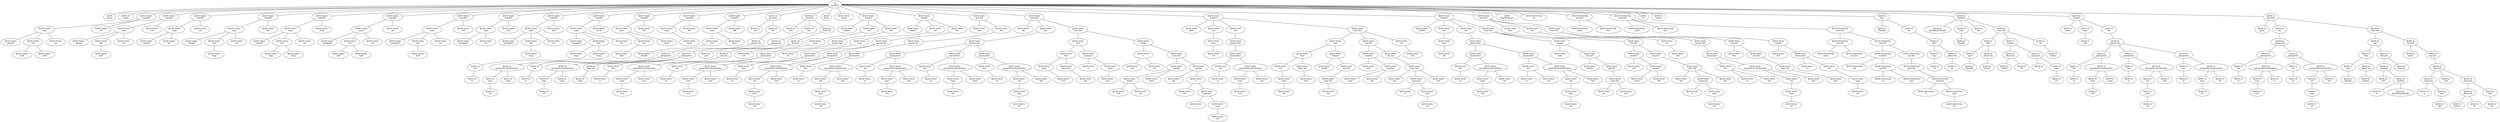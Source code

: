 graph {
	node0x55555560aa60 [label="@\nmodule"]
	node0x55555560b040 [label="@std\nos.gsc"]
	node0x55555560acc0 [label="@std::os\ntypes"]
	node0x555555611220 [label="@std::types\ntypedef"]
	node0x555555611120 [label="@std::types\ntype"]
	node0x555555610d90 [label="@std::types\nsigned"]
	node0x555555610e40 [label="@std::types\nlist"]
	node0x555555610ef0 [label="@std::types\nhalf"]
	node0x555555610fc0 [label="@std::types\nhalf"]
	node0x555555611070 [label="@std::types\nint"]
	node0x5555556112f0 [label="@std::types\ni8"]
	node0x5555556117a0 [label="@std::types\ntypedef"]
	node0x5555556116a0 [label="@std::types\ntype"]
	node0x5555556113c0 [label="@std::types\nsigned"]
	node0x555555611470 [label="@std::types\nlist"]
	node0x555555611520 [label="@std::types\nhalf"]
	node0x5555556115f0 [label="@std::types\nint"]
	node0x555555611870 [label="@std::types\ni16"]
	node0x555555611b70 [label="@std::types\ntypedef"]
	node0x555555611a80 [label="@std::types\ntype"]
	node0x555555611920 [label="@std::types\nsigned"]
	node0x5555556119d0 [label="@std::types\nint"]
	node0x555555611c40 [label="@std::types\ni32"]
	node0x555555608e60 [label="@std::types\ntypedef"]
	node0x555555611fe0 [label="@std::types\ntype"]
	node0x555555611d20 [label="@std::types\nsigned"]
	node0x555555611dd0 [label="@std::types\nlist"]
	node0x555555611e80 [label="@std::types\nlong"]
	node0x555555611f30 [label="@std::types\nint"]
	node0x555555608f30 [label="@std::types\ni64"]
	node0x555555609470 [label="@std::types\ntypedef"]
	node0x555555609370 [label="@std::types\ntype"]
	node0x555555608fe0 [label="@std::types\nsigned"]
	node0x555555609090 [label="@std::types\nlist"]
	node0x555555609140 [label="@std::types\nlong"]
	node0x555555609210 [label="@std::types\nlong"]
	node0x5555556092c0 [label="@std::types\nint"]
	node0x555555609540 [label="@std::types\ni128"]
	node0x555555614090 [label="@std::types\ntypedef"]
	node0x5555556099a0 [label="@std::types\ntype"]
	node0x555555609640 [label="@std::types\nunsigned"]
	node0x5555556096c0 [label="@std::types\nlist"]
	node0x555555609770 [label="@std::types\nhalf"]
	node0x555555609840 [label="@std::types\nhalf"]
	node0x5555556098f0 [label="@std::types\nint"]
	node0x555555614160 [label="@std::types\nu8"]
	node0x5555556145f0 [label="@std::types\ntypedef"]
	node0x5555556144f0 [label="@std::types\ntype"]
	node0x555555614210 [label="@std::types\nunsigned"]
	node0x5555556142c0 [label="@std::types\nlist"]
	node0x555555614370 [label="@std::types\nhalf"]
	node0x555555614440 [label="@std::types\nint"]
	node0x5555556146c0 [label="@std::types\nu16"]
	node0x5555556149c0 [label="@std::types\ntypedef"]
	node0x5555556148d0 [label="@std::types\ntype"]
	node0x555555614770 [label="@std::types\nunsigned"]
	node0x555555614820 [label="@std::types\nint"]
	node0x555555614a90 [label="@std::types\nu32"]
	node0x555555614f20 [label="@std::types\ntypedef"]
	node0x555555614e20 [label="@std::types\ntype"]
	node0x555555614b40 [label="@std::types\nunsigned"]
	node0x555555614bf0 [label="@std::types\nlist"]
	node0x555555614ca0 [label="@std::types\nlong"]
	node0x555555614d70 [label="@std::types\nint"]
	node0x555555614ff0 [label="@std::types\nu64"]
	node0x5555556155c0 [label="@std::types\ntypedef"]
	node0x5555556154c0 [label="@std::types\ntype"]
	node0x555555615130 [label="@std::types\nunsigned"]
	node0x5555556151e0 [label="@std::types\nlist"]
	node0x555555615290 [label="@std::types\nlong"]
	node0x555555615360 [label="@std::types\nlong"]
	node0x555555615410 [label="@std::types\nint"]
	node0x555555615690 [label="@std::types\nu128"]
	node0x555555615a60 [label="@std::types\ntypedef"]
	node0x555555615970 [label="@std::types\ntype"]
	node0x555555615740 [label="@std::types\nlist"]
	node0x5555556157f0 [label="@std::types\nhalf"]
	node0x5555556158c0 [label="@std::types\nfloat"]
	node0x555555615b30 [label="@std::types\nf16"]
	node0x555555615d80 [label="@std::types\ntypedef"]
	node0x555555615c90 [label="@std::types\ntype"]
	node0x555555615be0 [label="@std::types\nfloat"]
	node0x555555615e50 [label="@std::types\nf32"]
	node0x555555616220 [label="@std::types\ntypedef"]
	node0x555555616130 [label="@std::types\ntype"]
	node0x555555615f00 [label="@std::types\nlist"]
	node0x555555615fb0 [label="@std::types\ndouble"]
	node0x555555616080 [label="@std::types\nfloat"]
	node0x5555556162f0 [label="@std::types\nf64"]
	node0x55555560e130 [label="@std::os\nprocdef"]
	node0x55555560e1e0 [label="@std::os\n_exit"]
	node0x55555560e060 [label="@std::os\nlist"]
	node0x55555560dec0 [label="@std::os\nparam list"]
	node0x55555560df70 [label="@std::os\nparameter"]
	node0x55555560dad0 [label="@std::os\nlist"]
	node0x55555560da20 [label="@std::os\nin"]
	node0x55555560dd40 [label="@std::os\nparameter-declaration"]
	node0x55555560dc50 [label="@std::os\ntype"]
	node0x55555560dba0 [label="@std::os\ni32"]
	node0x55555560de10 [label="@std::os\ncode"]
	node0x55555560ef80 [label="@std::os\nprocdef"]
	node0x55555560f030 [label="@std::os\nexit"]
	node0x55555560e9d0 [label="@std::os\nlist"]
	node0x55555560e830 [label="@std::os\nparam list"]
	node0x55555560e8e0 [label="@std::os\nparameter"]
	node0x55555560e440 [label="@std::os\nlist"]
	node0x55555560e390 [label="@std::os\nin"]
	node0x55555560e6b0 [label="@std::os\nparameter-declaration"]
	node0x55555560e5c0 [label="@std::os\ntype"]
	node0x55555560e510 [label="@std::os\ni32"]
	node0x55555560e780 [label="@std::os\ncode"]
	node0x55555560eeb0 [label="@std::os\nstmt list"]
	node0x55555560ede0 [label="@std::os\nfuncall"]
	node0x55555560eac0 [label="@std::os\n_exit"]
	node0x55555560ed10 [label="@std::os\narg list"]
	node0x55555560ec40 [label="@std::os\nexpr list"]
	node0x55555560eb90 [label="@std::os\ncode"]
	node0x55555560b160 [label="@std\nmem"]
	node0x555555617800 [label="@std::mem\ntypes"]
	node0x555555618b40 [label="@std::mem\nfundef"]
	node0x555555618bf0 [label="@std::mem\nmalloc"]
	node0x555555617b10 [label="@std::mem\nref"]
	node0x555555617a40 [label="@std::mem\ntype"]
	node0x555555617990 [label="@std::mem\nu8"]
	node0x555555618a70 [label="@std::mem\nlist"]
	node0x5555556188d0 [label="@std::mem\nparam list"]
	node0x555555618980 [label="@std::mem\nparameter"]
	node0x5555556184e0 [label="@std::mem\nlist"]
	node0x555555618430 [label="@std::mem\nin"]
	node0x555555618750 [label="@std::mem\nparameter-declaration"]
	node0x555555618660 [label="@std::mem\ntype"]
	node0x5555556185b0 [label="@std::mem\nu32"]
	node0x555555618820 [label="@std::mem\nsize"]
	node0x555555619e40 [label="@std::mem\nfundef"]
	node0x555555619ef0 [label="@std::mem\nrealloc"]
	node0x555555618fc0 [label="@std::mem\nref"]
	node0x555555618ef0 [label="@std::mem\ntype"]
	node0x555555618e40 [label="@std::mem\nu8"]
	node0x555555619d70 [label="@std::mem\nlist"]
	node0x555555619b00 [label="@std::mem\nparam list"]
	node0x555555619bb0 [label="@std::mem\nparameter"]
	node0x555555619710 [label="@std::mem\nlist"]
	node0x555555619660 [label="@std::mem\nin"]
	node0x555555619980 [label="@std::mem\nparameter-declaration"]
	node0x555555619890 [label="@std::mem\ntype"]
	node0x5555556197e0 [label="@std::mem\nu32"]
	node0x555555619a50 [label="@std::mem\nsize"]
	node0x555555619ca0 [label="@std::mem\nparameter"]
	node0x555555619160 [label="@std::mem\nlist"]
	node0x5555556190b0 [label="@std::mem\nin"]
	node0x5555556194c0 [label="@std::mem\nparameter-declaration"]
	node0x5555556193d0 [label="@std::mem\nref"]
	node0x555555619300 [label="@std::mem\ntype"]
	node0x555555619250 [label="@std::mem\nu8"]
	node0x555555619590 [label="@std::mem\nbuf"]
	node0x55555561a8c0 [label="@std::mem\nprocdef"]
	node0x55555561a970 [label="@std::mem\nfree"]
	node0x55555561a7f0 [label="@std::mem\nlist"]
	node0x55555561a650 [label="@std::mem\nparam list"]
	node0x55555561a700 [label="@std::mem\nparameter"]
	node0x55555561a170 [label="@std::mem\nlist"]
	node0x55555561a0c0 [label="@std::mem\nin"]
	node0x55555561a4d0 [label="@std::mem\nparameter-declaration"]
	node0x55555561a3e0 [label="@std::mem\nref"]
	node0x55555561a310 [label="@std::mem\ntype"]
	node0x55555561a260 [label="@std::mem\nu8"]
	node0x55555561a5a0 [label="@std::mem\nbuf"]
	node0x555555613d10 [label="@std::mem\nprocdef"]
	node0x555555613dc0 [label="@std::mem\nfill"]
	node0x5555556124d0 [label="@std::mem\nlist"]
	node0x555555612160 [label="@std::mem\nparam list"]
	node0x555555612210 [label="@std::mem\nparameter"]
	node0x55555561b580 [label="@std::mem\nlist"]
	node0x55555561b4d0 [label="@std::mem\nin"]
	node0x55555561b7f0 [label="@std::mem\nparameter-declaration"]
	node0x55555561b700 [label="@std::mem\ntype"]
	node0x55555561b650 [label="@std::mem\nu32"]
	node0x5555556120b0 [label="@std::mem\nlen"]
	node0x555555612300 [label="@std::mem\nparameter"]
	node0x55555561b0c0 [label="@std::mem\nlist"]
	node0x55555561b010 [label="@std::mem\nin"]
	node0x55555561b330 [label="@std::mem\nparameter-declaration"]
	node0x55555561b240 [label="@std::mem\ntype"]
	node0x55555561b190 [label="@std::mem\nu8"]
	node0x55555561b400 [label="@std::mem\nelem"]
	node0x5555556123d0 [label="@std::mem\nparameter"]
	node0x55555561ab10 [label="@std::mem\nlist"]
	node0x55555561aa60 [label="@std::mem\nin"]
	node0x55555561ae70 [label="@std::mem\nparameter-declaration"]
	node0x55555561ad80 [label="@std::mem\nref"]
	node0x55555561acb0 [label="@std::mem\ntype"]
	node0x55555561ac00 [label="@std::mem\nu8"]
	node0x55555561af40 [label="@std::mem\nbuf"]
	node0x555555612da0 [label="@std::mem\nstmt list"]
	node0x555555612cd0 [label="@std::mem\ndef"]
	node0x5555556128c0 [label="@std::mem\ndecl"]
	node0x555555612650 [label="@std::mem\ntype"]
	node0x5555556125a0 [label="@std::mem\nu32"]
	node0x555555612740 [label="@std::mem\nident list"]
	node0x5555556127f0 [label="@std::mem\nidx"]
	node0x555555612c00 [label="@std::mem\ntypecast"]
	node0x5555556129b0 [label="@std::mem\n0"]
	node0x555555612b30 [label="@std::mem\ntype"]
	node0x555555612a80 [label="@std::mem\nu32"]
	node0x555555613c40 [label="@std::mem\nwhile"]
	node0x555555613010 [label="@std::mem\n<"]
	node0x555555612e90 [label="@std::mem\nidx"]
	node0x555555612f60 [label="@std::mem\nlen"]
	node0x555555613510 [label="@std::mem\nstmt list"]
	node0x555555613440 [label="@std::mem\nassign"]
	node0x555555613280 [label="@std::mem\nderef"]
	node0x555555613100 [label="@std::mem\nbuf"]
	node0x5555556131d0 [label="@std::mem\nidx"]
	node0x555555613390 [label="@std::mem\nelem"]
	node0x555555613b70 [label="@std::mem\nassign"]
	node0x5555556135e0 [label="@std::mem\nidx"]
	node0x555555613aa0 [label="@std::mem\n+"]
	node0x5555556136b0 [label="@std::mem\nidx"]
	node0x5555556139d0 [label="@std::mem\ntypecast"]
	node0x555555613780 [label="@std::mem\n1"]
	node0x555555613900 [label="@std::mem\ntype"]
	node0x555555613850 [label="@std::mem\nu32"]
	node0x555555621a30 [label="@std::mem\nfundecl"]
	node0x555555621ae0 [label="@std::mem\nalloc"]
	node0x55555561fa40 [label="@std::mem\nref"]
	node0x55555561f970 [label="@std::mem\ntype"]
	node0x55555561f8f0 [label="@std::mem\nu8"]
	node0x555555620190 [label="@std::mem\nlist"]
	node0x55555561fff0 [label="@std::mem\nparam list"]
	node0x5555556200a0 [label="@std::mem\nparameter"]
	node0x55555561fc00 [label="@std::mem\nlist"]
	node0x55555561fb50 [label="@std::mem\nin"]
	node0x55555561fe70 [label="@std::mem\nparameter-declaration"]
	node0x55555561fd80 [label="@std::mem\ntype"]
	node0x55555561fcd0 [label="@std::mem\nu32"]
	node0x55555561ff40 [label="@std::mem\nlen"]
	node0x555555620c40 [label="@std::mem\nstmt list"]
	node0x555555620b70 [label="@std::mem\ndef"]
	node0x555555620670 [label="@std::mem\ndecl"]
	node0x555555620400 [label="@std::mem\nref"]
	node0x555555620330 [label="@std::mem\ntype"]
	node0x555555620280 [label="@std::mem\nu8"]
	node0x5555556204f0 [label="@std::mem\nident list"]
	node0x5555556205a0 [label="@std::mem\nbuf"]
	node0x555555620aa0 [label="@std::mem\nfuncall"]
	node0x555555620760 [label="@std::mem\nmalloc"]
	node0x5555556209b0 [label="@std::mem\narg list"]
	node0x5555556208e0 [label="@std::mem\nexpr list"]
	node0x555555620830 [label="@std::mem\nlen"]
	node0x555555621790 [label="@std::mem\nfuncall"]
	node0x555555620f80 [label="@std::mem\nmodref"]
	node0x555555621030 [label="@std::mem\nstd"]
	node0x555555620e00 [label="@std::mem\nmodref"]
	node0x555555620eb0 [label="@std::mem\nmem"]
	node0x555555620d50 [label="@std::mem\nfill"]
	node0x5555556216c0 [label="@std::mem\narg list"]
	node0x5555556215e0 [label="@std::mem\nexpr list"]
	node0x555555621530 [label="@std::mem\nlen"]
	node0x555555621440 [label="@std::mem\ntypecast"]
	node0x5555556211f0 [label="@std::mem\n0"]
	node0x555555621370 [label="@std::mem\ntype"]
	node0x5555556212c0 [label="@std::mem\nu8"]
	node0x555555621120 [label="@std::mem\nbuf"]
	node0x555555621930 [label="@std::mem\nret"]
	node0x555555621880 [label="@std::mem\nbuf"]
	node0x555555624b70 [label="@std::mem\nfundecl"]
	node0x555555624c20 [label="@std::mem\nrealloc"]
	node0x555555621d40 [label="@std::mem\nref"]
	node0x555555621c70 [label="@std::mem\ntype"]
	node0x555555621bc0 [label="@std::mem\nu8"]
	node0x555555622ba0 [label="@std::mem\nlist"]
	node0x555555622930 [label="@std::mem\nparam list"]
	node0x5555556229e0 [label="@std::mem\nparameter"]
	node0x555555622540 [label="@std::mem\nlist"]
	node0x555555622490 [label="@std::mem\nin"]
	node0x5555556227b0 [label="@std::mem\nparameter-declaration"]
	node0x5555556226c0 [label="@std::mem\ntype"]
	node0x555555622610 [label="@std::mem\nu32"]
	node0x555555622880 [label="@std::mem\nlen"]
	node0x555555622ad0 [label="@std::mem\nparameter"]
	node0x555555621f90 [label="@std::mem\nlist"]
	node0x555555621e30 [label="@std::mem\nin"]
	node0x555555621ee0 [label="@std::mem\nout"]
	node0x5555556222f0 [label="@std::mem\nparameter-declaration"]
	node0x555555622200 [label="@std::mem\nref"]
	node0x555555622130 [label="@std::mem\ntype"]
	node0x555555622080 [label="@std::mem\nu8"]
	node0x5555556223c0 [label="@std::mem\nbuf"]
	node0x555555623310 [label="@std::mem\nstmt list"]
	node0x555555623240 [label="@std::mem\nassign"]
	node0x555555622c90 [label="@std::mem\nbuf"]
	node0x555555623170 [label="@std::mem\nfuncall"]
	node0x555555622d60 [label="@std::mem\nrealloc"]
	node0x555555623080 [label="@std::mem\narg list"]
	node0x555555622fb0 [label="@std::mem\nexpr list"]
	node0x555555622f00 [label="@std::mem\nlen"]
	node0x555555622e30 [label="@std::mem\nbuf"]
	node0x5555556248d0 [label="@std::mem\nfuncall"]
	node0x555555623650 [label="@std::mem\nmodref"]
	node0x555555623700 [label="@std::mem\nstd"]
	node0x5555556234d0 [label="@std::mem\nmodref"]
	node0x555555623580 [label="@std::mem\nmem"]
	node0x555555623420 [label="@std::mem\nfill"]
	node0x555555624800 [label="@std::mem\narg list"]
	node0x5555556180e0 [label="@std::mem\nexpr list"]
	node0x555555618030 [label="@std::mem\nlen"]
	node0x555555617f40 [label="@std::mem\ntypecast"]
	node0x555555617cf0 [label="@std::mem\n0"]
	node0x555555617e70 [label="@std::mem\ntype"]
	node0x555555617dc0 [label="@std::mem\nu8"]
	node0x555555617c20 [label="@std::mem\nbuf"]
	node0x555555624a70 [label="@std::mem\nret"]
	node0x5555556249c0 [label="@std::mem\nbuf"]
	node0x555555626040 [label="@std::mem\nprocdef"]
	node0x5555556260f0 [label="@std::mem\nfree"]
	node0x5555556254e0 [label="@std::mem\nlist"]
	node0x555555625340 [label="@std::mem\nparam list"]
	node0x5555556253f0 [label="@std::mem\nparameter"]
	node0x555555624e60 [label="@std::mem\nlist"]
	node0x555555624d00 [label="@std::mem\nin"]
	node0x555555624db0 [label="@std::mem\nout"]
	node0x5555556251c0 [label="@std::mem\nparameter-declaration"]
	node0x5555556250d0 [label="@std::mem\nref"]
	node0x555555625000 [label="@std::mem\ntype"]
	node0x555555624f50 [label="@std::mem\nu8"]
	node0x555555625290 [label="@std::mem\nbuf"]
	node0x5555556259e0 [label="@std::mem\nstmt list"]
	node0x555555625910 [label="@std::mem\nfuncall"]
	node0x5555556255d0 [label="@std::mem\nfree"]
	node0x555555625820 [label="@std::mem\narg list"]
	node0x555555625750 [label="@std::mem\nexpr list"]
	node0x5555556256a0 [label="@std::mem\nbuf"]
	node0x555555625f70 [label="@std::mem\nassign"]
	node0x555555625ab0 [label="@std::mem\nbuf"]
	node0x555555625ea0 [label="@std::mem\ntransmute"]
	node0x555555625b80 [label="@std::mem\n0"]
	node0x555555625dd0 [label="@std::mem\nref"]
	node0x555555625d00 [label="@std::mem\ntype"]
	node0x555555625c50 [label="@std::mem\nu8"]
	node0x55555560b260 [label="@std\nbootstrap.gsc"]
	node0x555555627860 [label="@std::bootstrap\nos"]
	node0x555555627a60 [label="@std::bootstrap\nprocdef"]
	node0x555555627b10 [label="@std::bootstrap\nmain"]
	node0x5555556279b0 [label="@std::bootstrap\nlist"]
	node0x555555628ab0 [label="@std::bootstrap\nprocdef"]
	node0x555555628b60 [label="@std::bootstrap\n_start"]
	node0x555555627d20 [label="@std::bootstrap\nlist"]
	node0x555555628040 [label="@std::bootstrap\nstmt list"]
	node0x555555627f70 [label="@std::bootstrap\nfuncall"]
	node0x555555627df0 [label="@std::bootstrap\nmain"]
	node0x555555627ea0 [label="@std::bootstrap\narg list"]
	node0x5555556289e0 [label="@std::bootstrap\nfuncall"]
	node0x555555628380 [label="@std::bootstrap\nmodref"]
	node0x555555628430 [label="@std::bootstrap\nstd"]
	node0x555555628200 [label="@std::bootstrap\nmodref"]
	node0x5555556282b0 [label="@std::bootstrap\nos"]
	node0x555555628150 [label="@std::bootstrap\nexit"]
	node0x555555628910 [label="@std::bootstrap\narg list"]
	node0x555555628840 [label="@std::bootstrap\nexpr list"]
	node0x555555628770 [label="@std::bootstrap\ntypecast"]
	node0x555555628520 [label="@std::bootstrap\n0"]
	node0x5555556286a0 [label="@std::bootstrap\ntype"]
	node0x5555556285f0 [label="@std::bootstrap\ni32"]
	node0x555555606f60 [label="@std\nio"]
	node0x55555562a1c0 [label="@std::io\ntypes"]
	node0x55555562a770 [label="@std::io\nbox"]
	node0x55555562a820 [label="@std::io\nHandle"]
	node0x55555562a6a0 [label="@std::io\nlist"]
	node0x55555562a5d0 [label="@std::io\ndecl"]
	node0x55555562a360 [label="@std::io\ntype"]
	node0x55555562a2b0 [label="@std::io\ni32"]
	node0x55555562a450 [label="@std::io\nident list"]
	node0x55555562a500 [label="@std::io\nfd"]
	node0x55555562b890 [label="@std::io\nfundecl"]
	node0x55555562b940 [label="@std::io\ngetStdoutHandle"]
	node0x55555562a9c0 [label="@std::io\ntype"]
	node0x55555562a910 [label="@std::io\nHandle"]
	node0x55555562aab0 [label="@std::io\nlist"]
	node0x55555562af90 [label="@std::io\nstmt list"]
	node0x55555562aec0 [label="@std::io\ndecl"]
	node0x55555562ac30 [label="@std::io\ntype"]
	node0x55555562ab80 [label="@std::io\nHandle"]
	node0x55555562ad40 [label="@std::io\nident list"]
	node0x55555562adf0 [label="@std::io\nstdout"]
	node0x55555562b5f0 [label="@std::io\nassign"]
	node0x55555562b080 [label="@std::io\nident list"]
	node0x55555562b130 [label="@std::io\nstdout"]
	node0x55555562b1e0 [label="@std::io\nfd"]
	node0x55555562b520 [label="@std::io\ntypecast"]
	node0x55555562b2d0 [label="@std::io\n1"]
	node0x55555562b450 [label="@std::io\ntype"]
	node0x55555562b3a0 [label="@std::io\ni32"]
	node0x55555562b790 [label="@std::io\nret"]
	node0x55555562b6e0 [label="@std::io\nstdout"]
	node0x55555562d000 [label="@std::io\nfundef"]
	node0x55555562d0b0 [label="@std::io\nwrite"]
	node0x55555562bc10 [label="@std::io\ntype"]
	node0x55555562bb90 [label="@std::io\nu64"]
	node0x55555562cf50 [label="@std::io\nlist"]
	node0x55555562cbe0 [label="@std::io\nparam list"]
	node0x55555562cc90 [label="@std::io\nparameter"]
	node0x55555562c7f0 [label="@std::io\nlist"]
	node0x55555562c740 [label="@std::io\nin"]
	node0x55555562ca60 [label="@std::io\nparameter-declaration"]
	node0x55555562c970 [label="@std::io\ntype"]
	node0x55555562c8c0 [label="@std::io\nu64"]
	node0x55555562cb30 [label="@std::io\ncount"]
	node0x55555562cd80 [label="@std::io\nparameter"]
	node0x55555562c240 [label="@std::io\nlist"]
	node0x55555562c190 [label="@std::io\nin"]
	node0x55555562c5a0 [label="@std::io\nparameter-declaration"]
	node0x55555562c4b0 [label="@std::io\nref"]
	node0x55555562c3e0 [label="@std::io\ntype"]
	node0x55555562c330 [label="@std::io\nu8"]
	node0x55555562c670 [label="@std::io\nbuf"]
	node0x55555562ce50 [label="@std::io\nparameter"]
	node0x55555562bda0 [label="@std::io\nlist"]
	node0x55555562bcf0 [label="@std::io\nin"]
	node0x55555562c010 [label="@std::io\nparameter-declaration"]
	node0x55555562bf20 [label="@std::io\ntype"]
	node0x55555562be70 [label="@std::io\ni32"]
	node0x55555562c0e0 [label="@std::io\nfd"]
	node0x55555561cd00 [label="@std::io\nprocdef"]
	node0x55555561cdb0 [label="@std::io\nprint"]
	node0x55555562de70 [label="@std::io\nlist"]
	node0x55555562dc00 [label="@std::io\nparam list"]
	node0x55555562dcb0 [label="@std::io\nparameter"]
	node0x55555562d810 [label="@std::io\nlist"]
	node0x55555562d760 [label="@std::io\nin"]
	node0x55555562da80 [label="@std::io\nparameter-declaration"]
	node0x55555562d990 [label="@std::io\ntype"]
	node0x55555562d8e0 [label="@std::io\nu32"]
	node0x55555562db50 [label="@std::io\nn"]
	node0x55555562dda0 [label="@std::io\nparameter"]
	node0x55555562d260 [label="@std::io\nlist"]
	node0x55555562d1b0 [label="@std::io\nin"]
	node0x55555562d5c0 [label="@std::io\nparameter-declaration"]
	node0x55555562d4d0 [label="@std::io\nref"]
	node0x55555562d400 [label="@std::io\ntype"]
	node0x55555562d350 [label="@std::io\nu8"]
	node0x55555562d690 [label="@std::io\nbuf"]
	node0x55555561c010 [label="@std::io\nstmt list"]
	node0x55555561bf40 [label="@std::io\ndef"]
	node0x55555561b8c0 [label="@std::io\ndecl"]
	node0x55555562e010 [label="@std::io\ntype"]
	node0x55555562df60 [label="@std::io\nHandle"]
	node0x55555562e100 [label="@std::io\nident list"]
	node0x55555562e1b0 [label="@std::io\nstdout"]
	node0x55555561be70 [label="@std::io\nfuncall"]
	node0x55555561bc20 [label="@std::io\nmodref"]
	node0x55555561bcd0 [label="@std::io\nstd"]
	node0x55555561baa0 [label="@std::io\nmodref"]
	node0x55555561bb50 [label="@std::io\nio"]
	node0x55555561b9f0 [label="@std::io\ngetStdoutHandle"]
	node0x55555561bda0 [label="@std::io\narg list"]
	node0x55555561cc30 [label="@std::io\nfuncall"]
	node0x55555561c0e0 [label="@std::io\nwrite"]
	node0x55555561cb60 [label="@std::io\narg list"]
	node0x55555561ca80 [label="@std::io\nexpr list"]
	node0x55555561c9b0 [label="@std::io\ntypecast"]
	node0x55555561c760 [label="@std::io\nn"]
	node0x55555561c8e0 [label="@std::io\ntype"]
	node0x55555561c830 [label="@std::io\nu64"]
	node0x55555561c690 [label="@std::io\nbuf"]
	node0x55555561c5a0 [label="@std::io\ntypecast"]
	node0x55555561c1d0 [label="@std::io\nident list"]
	node0x55555561c280 [label="@std::io\nstdout"]
	node0x55555561c330 [label="@std::io\nfd"]
	node0x55555561c4d0 [label="@std::io\ntype"]
	node0x55555561c420 [label="@std::io\ni32"]
	node0x55555560aa60 -- node0x55555560b040
	node0x55555560aa60 -- node0x55555560acc0
	node0x55555560aa60 -- node0x555555611220
	node0x555555611220 -- node0x555555611120
	node0x555555611120 -- node0x555555610d90
	node0x555555611120 -- node0x555555610e40
	node0x555555610e40 -- node0x555555610ef0
	node0x555555610e40 -- node0x555555610fc0
	node0x555555611120 -- node0x555555611070
	node0x555555611220 -- node0x5555556112f0
	node0x55555560aa60 -- node0x5555556117a0
	node0x5555556117a0 -- node0x5555556116a0
	node0x5555556116a0 -- node0x5555556113c0
	node0x5555556116a0 -- node0x555555611470
	node0x555555611470 -- node0x555555611520
	node0x5555556116a0 -- node0x5555556115f0
	node0x5555556117a0 -- node0x555555611870
	node0x55555560aa60 -- node0x555555611b70
	node0x555555611b70 -- node0x555555611a80
	node0x555555611a80 -- node0x555555611920
	node0x555555611a80 -- node0x5555556119d0
	node0x555555611b70 -- node0x555555611c40
	node0x55555560aa60 -- node0x555555608e60
	node0x555555608e60 -- node0x555555611fe0
	node0x555555611fe0 -- node0x555555611d20
	node0x555555611fe0 -- node0x555555611dd0
	node0x555555611dd0 -- node0x555555611e80
	node0x555555611fe0 -- node0x555555611f30
	node0x555555608e60 -- node0x555555608f30
	node0x55555560aa60 -- node0x555555609470
	node0x555555609470 -- node0x555555609370
	node0x555555609370 -- node0x555555608fe0
	node0x555555609370 -- node0x555555609090
	node0x555555609090 -- node0x555555609140
	node0x555555609090 -- node0x555555609210
	node0x555555609370 -- node0x5555556092c0
	node0x555555609470 -- node0x555555609540
	node0x55555560aa60 -- node0x555555614090
	node0x555555614090 -- node0x5555556099a0
	node0x5555556099a0 -- node0x555555609640
	node0x5555556099a0 -- node0x5555556096c0
	node0x5555556096c0 -- node0x555555609770
	node0x5555556096c0 -- node0x555555609840
	node0x5555556099a0 -- node0x5555556098f0
	node0x555555614090 -- node0x555555614160
	node0x55555560aa60 -- node0x5555556145f0
	node0x5555556145f0 -- node0x5555556144f0
	node0x5555556144f0 -- node0x555555614210
	node0x5555556144f0 -- node0x5555556142c0
	node0x5555556142c0 -- node0x555555614370
	node0x5555556144f0 -- node0x555555614440
	node0x5555556145f0 -- node0x5555556146c0
	node0x55555560aa60 -- node0x5555556149c0
	node0x5555556149c0 -- node0x5555556148d0
	node0x5555556148d0 -- node0x555555614770
	node0x5555556148d0 -- node0x555555614820
	node0x5555556149c0 -- node0x555555614a90
	node0x55555560aa60 -- node0x555555614f20
	node0x555555614f20 -- node0x555555614e20
	node0x555555614e20 -- node0x555555614b40
	node0x555555614e20 -- node0x555555614bf0
	node0x555555614bf0 -- node0x555555614ca0
	node0x555555614e20 -- node0x555555614d70
	node0x555555614f20 -- node0x555555614ff0
	node0x55555560aa60 -- node0x5555556155c0
	node0x5555556155c0 -- node0x5555556154c0
	node0x5555556154c0 -- node0x555555615130
	node0x5555556154c0 -- node0x5555556151e0
	node0x5555556151e0 -- node0x555555615290
	node0x5555556151e0 -- node0x555555615360
	node0x5555556154c0 -- node0x555555615410
	node0x5555556155c0 -- node0x555555615690
	node0x55555560aa60 -- node0x555555615a60
	node0x555555615a60 -- node0x555555615970
	node0x555555615970 -- node0x555555615740
	node0x555555615740 -- node0x5555556157f0
	node0x555555615970 -- node0x5555556158c0
	node0x555555615a60 -- node0x555555615b30
	node0x55555560aa60 -- node0x555555615d80
	node0x555555615d80 -- node0x555555615c90
	node0x555555615c90 -- node0x555555615be0
	node0x555555615d80 -- node0x555555615e50
	node0x55555560aa60 -- node0x555555616220
	node0x555555616220 -- node0x555555616130
	node0x555555616130 -- node0x555555615f00
	node0x555555615f00 -- node0x555555615fb0
	node0x555555616130 -- node0x555555616080
	node0x555555616220 -- node0x5555556162f0
	node0x55555560aa60 -- node0x55555560e130
	node0x55555560e130 -- node0x55555560e1e0
	node0x55555560e130 -- node0x55555560e060
	node0x55555560e060 -- node0x55555560dec0
	node0x55555560dec0 -- node0x55555560df70
	node0x55555560df70 -- node0x55555560dad0
	node0x55555560dad0 -- node0x55555560da20
	node0x55555560df70 -- node0x55555560dd40
	node0x55555560dd40 -- node0x55555560dc50
	node0x55555560dc50 -- node0x55555560dba0
	node0x55555560dd40 -- node0x55555560de10
	node0x55555560aa60 -- node0x55555560ef80
	node0x55555560ef80 -- node0x55555560f030
	node0x55555560ef80 -- node0x55555560e9d0
	node0x55555560e9d0 -- node0x55555560e830
	node0x55555560e830 -- node0x55555560e8e0
	node0x55555560e8e0 -- node0x55555560e440
	node0x55555560e440 -- node0x55555560e390
	node0x55555560e8e0 -- node0x55555560e6b0
	node0x55555560e6b0 -- node0x55555560e5c0
	node0x55555560e5c0 -- node0x55555560e510
	node0x55555560e6b0 -- node0x55555560e780
	node0x55555560ef80 -- node0x55555560eeb0
	node0x55555560eeb0 -- node0x55555560ede0
	node0x55555560ede0 -- node0x55555560eac0
	node0x55555560ede0 -- node0x55555560ed10
	node0x55555560ed10 -- node0x55555560ec40
	node0x55555560ec40 -- node0x55555560eb90
	node0x55555560aa60 -- node0x55555560b160
	node0x55555560aa60 -- node0x555555617800
	node0x55555560aa60 -- node0x555555618b40
	node0x555555618b40 -- node0x555555618bf0
	node0x555555618b40 -- node0x555555617b10
	node0x555555617b10 -- node0x555555617a40
	node0x555555617a40 -- node0x555555617990
	node0x555555618b40 -- node0x555555618a70
	node0x555555618a70 -- node0x5555556188d0
	node0x5555556188d0 -- node0x555555618980
	node0x555555618980 -- node0x5555556184e0
	node0x5555556184e0 -- node0x555555618430
	node0x555555618980 -- node0x555555618750
	node0x555555618750 -- node0x555555618660
	node0x555555618660 -- node0x5555556185b0
	node0x555555618750 -- node0x555555618820
	node0x55555560aa60 -- node0x555555619e40
	node0x555555619e40 -- node0x555555619ef0
	node0x555555619e40 -- node0x555555618fc0
	node0x555555618fc0 -- node0x555555618ef0
	node0x555555618ef0 -- node0x555555618e40
	node0x555555619e40 -- node0x555555619d70
	node0x555555619d70 -- node0x555555619b00
	node0x555555619b00 -- node0x555555619bb0
	node0x555555619bb0 -- node0x555555619710
	node0x555555619710 -- node0x555555619660
	node0x555555619bb0 -- node0x555555619980
	node0x555555619980 -- node0x555555619890
	node0x555555619890 -- node0x5555556197e0
	node0x555555619980 -- node0x555555619a50
	node0x555555619b00 -- node0x555555619ca0
	node0x555555619ca0 -- node0x555555619160
	node0x555555619160 -- node0x5555556190b0
	node0x555555619ca0 -- node0x5555556194c0
	node0x5555556194c0 -- node0x5555556193d0
	node0x5555556193d0 -- node0x555555619300
	node0x555555619300 -- node0x555555619250
	node0x5555556194c0 -- node0x555555619590
	node0x55555560aa60 -- node0x55555561a8c0
	node0x55555561a8c0 -- node0x55555561a970
	node0x55555561a8c0 -- node0x55555561a7f0
	node0x55555561a7f0 -- node0x55555561a650
	node0x55555561a650 -- node0x55555561a700
	node0x55555561a700 -- node0x55555561a170
	node0x55555561a170 -- node0x55555561a0c0
	node0x55555561a700 -- node0x55555561a4d0
	node0x55555561a4d0 -- node0x55555561a3e0
	node0x55555561a3e0 -- node0x55555561a310
	node0x55555561a310 -- node0x55555561a260
	node0x55555561a4d0 -- node0x55555561a5a0
	node0x55555560aa60 -- node0x555555613d10
	node0x555555613d10 -- node0x555555613dc0
	node0x555555613d10 -- node0x5555556124d0
	node0x5555556124d0 -- node0x555555612160
	node0x555555612160 -- node0x555555612210
	node0x555555612210 -- node0x55555561b580
	node0x55555561b580 -- node0x55555561b4d0
	node0x555555612210 -- node0x55555561b7f0
	node0x55555561b7f0 -- node0x55555561b700
	node0x55555561b700 -- node0x55555561b650
	node0x55555561b7f0 -- node0x5555556120b0
	node0x555555612160 -- node0x555555612300
	node0x555555612300 -- node0x55555561b0c0
	node0x55555561b0c0 -- node0x55555561b010
	node0x555555612300 -- node0x55555561b330
	node0x55555561b330 -- node0x55555561b240
	node0x55555561b240 -- node0x55555561b190
	node0x55555561b330 -- node0x55555561b400
	node0x555555612160 -- node0x5555556123d0
	node0x5555556123d0 -- node0x55555561ab10
	node0x55555561ab10 -- node0x55555561aa60
	node0x5555556123d0 -- node0x55555561ae70
	node0x55555561ae70 -- node0x55555561ad80
	node0x55555561ad80 -- node0x55555561acb0
	node0x55555561acb0 -- node0x55555561ac00
	node0x55555561ae70 -- node0x55555561af40
	node0x555555613d10 -- node0x555555612da0
	node0x555555612da0 -- node0x555555612cd0
	node0x555555612cd0 -- node0x5555556128c0
	node0x5555556128c0 -- node0x555555612650
	node0x555555612650 -- node0x5555556125a0
	node0x5555556128c0 -- node0x555555612740
	node0x555555612740 -- node0x5555556127f0
	node0x555555612cd0 -- node0x555555612c00
	node0x555555612c00 -- node0x5555556129b0
	node0x555555612c00 -- node0x555555612b30
	node0x555555612b30 -- node0x555555612a80
	node0x555555612da0 -- node0x555555613c40
	node0x555555613c40 -- node0x555555613010
	node0x555555613010 -- node0x555555612e90
	node0x555555613010 -- node0x555555612f60
	node0x555555613c40 -- node0x555555613510
	node0x555555613510 -- node0x555555613440
	node0x555555613440 -- node0x555555613280
	node0x555555613280 -- node0x555555613100
	node0x555555613280 -- node0x5555556131d0
	node0x555555613440 -- node0x555555613390
	node0x555555613510 -- node0x555555613b70
	node0x555555613b70 -- node0x5555556135e0
	node0x555555613b70 -- node0x555555613aa0
	node0x555555613aa0 -- node0x5555556136b0
	node0x555555613aa0 -- node0x5555556139d0
	node0x5555556139d0 -- node0x555555613780
	node0x5555556139d0 -- node0x555555613900
	node0x555555613900 -- node0x555555613850
	node0x55555560aa60 -- node0x555555621a30
	node0x555555621a30 -- node0x555555621ae0
	node0x555555621a30 -- node0x55555561fa40
	node0x55555561fa40 -- node0x55555561f970
	node0x55555561f970 -- node0x55555561f8f0
	node0x555555621a30 -- node0x555555620190
	node0x555555620190 -- node0x55555561fff0
	node0x55555561fff0 -- node0x5555556200a0
	node0x5555556200a0 -- node0x55555561fc00
	node0x55555561fc00 -- node0x55555561fb50
	node0x5555556200a0 -- node0x55555561fe70
	node0x55555561fe70 -- node0x55555561fd80
	node0x55555561fd80 -- node0x55555561fcd0
	node0x55555561fe70 -- node0x55555561ff40
	node0x555555621a30 -- node0x555555620c40
	node0x555555620c40 -- node0x555555620b70
	node0x555555620b70 -- node0x555555620670
	node0x555555620670 -- node0x555555620400
	node0x555555620400 -- node0x555555620330
	node0x555555620330 -- node0x555555620280
	node0x555555620670 -- node0x5555556204f0
	node0x5555556204f0 -- node0x5555556205a0
	node0x555555620b70 -- node0x555555620aa0
	node0x555555620aa0 -- node0x555555620760
	node0x555555620aa0 -- node0x5555556209b0
	node0x5555556209b0 -- node0x5555556208e0
	node0x5555556208e0 -- node0x555555620830
	node0x555555620c40 -- node0x555555621790
	node0x555555621790 -- node0x555555620f80
	node0x555555620f80 -- node0x555555621030
	node0x555555620f80 -- node0x555555620e00
	node0x555555620e00 -- node0x555555620eb0
	node0x555555620e00 -- node0x555555620d50
	node0x555555621790 -- node0x5555556216c0
	node0x5555556216c0 -- node0x5555556215e0
	node0x5555556215e0 -- node0x555555621530
	node0x5555556215e0 -- node0x555555621440
	node0x555555621440 -- node0x5555556211f0
	node0x555555621440 -- node0x555555621370
	node0x555555621370 -- node0x5555556212c0
	node0x5555556215e0 -- node0x555555621120
	node0x555555620c40 -- node0x555555621930
	node0x555555621930 -- node0x555555621880
	node0x55555560aa60 -- node0x555555624b70
	node0x555555624b70 -- node0x555555624c20
	node0x555555624b70 -- node0x555555621d40
	node0x555555621d40 -- node0x555555621c70
	node0x555555621c70 -- node0x555555621bc0
	node0x555555624b70 -- node0x555555622ba0
	node0x555555622ba0 -- node0x555555622930
	node0x555555622930 -- node0x5555556229e0
	node0x5555556229e0 -- node0x555555622540
	node0x555555622540 -- node0x555555622490
	node0x5555556229e0 -- node0x5555556227b0
	node0x5555556227b0 -- node0x5555556226c0
	node0x5555556226c0 -- node0x555555622610
	node0x5555556227b0 -- node0x555555622880
	node0x555555622930 -- node0x555555622ad0
	node0x555555622ad0 -- node0x555555621f90
	node0x555555621f90 -- node0x555555621e30
	node0x555555621f90 -- node0x555555621ee0
	node0x555555622ad0 -- node0x5555556222f0
	node0x5555556222f0 -- node0x555555622200
	node0x555555622200 -- node0x555555622130
	node0x555555622130 -- node0x555555622080
	node0x5555556222f0 -- node0x5555556223c0
	node0x555555624b70 -- node0x555555623310
	node0x555555623310 -- node0x555555623240
	node0x555555623240 -- node0x555555622c90
	node0x555555623240 -- node0x555555623170
	node0x555555623170 -- node0x555555622d60
	node0x555555623170 -- node0x555555623080
	node0x555555623080 -- node0x555555622fb0
	node0x555555622fb0 -- node0x555555622f00
	node0x555555622fb0 -- node0x555555622e30
	node0x555555623310 -- node0x5555556248d0
	node0x5555556248d0 -- node0x555555623650
	node0x555555623650 -- node0x555555623700
	node0x555555623650 -- node0x5555556234d0
	node0x5555556234d0 -- node0x555555623580
	node0x5555556234d0 -- node0x555555623420
	node0x5555556248d0 -- node0x555555624800
	node0x555555624800 -- node0x5555556180e0
	node0x5555556180e0 -- node0x555555618030
	node0x5555556180e0 -- node0x555555617f40
	node0x555555617f40 -- node0x555555617cf0
	node0x555555617f40 -- node0x555555617e70
	node0x555555617e70 -- node0x555555617dc0
	node0x5555556180e0 -- node0x555555617c20
	node0x555555623310 -- node0x555555624a70
	node0x555555624a70 -- node0x5555556249c0
	node0x55555560aa60 -- node0x555555626040
	node0x555555626040 -- node0x5555556260f0
	node0x555555626040 -- node0x5555556254e0
	node0x5555556254e0 -- node0x555555625340
	node0x555555625340 -- node0x5555556253f0
	node0x5555556253f0 -- node0x555555624e60
	node0x555555624e60 -- node0x555555624d00
	node0x555555624e60 -- node0x555555624db0
	node0x5555556253f0 -- node0x5555556251c0
	node0x5555556251c0 -- node0x5555556250d0
	node0x5555556250d0 -- node0x555555625000
	node0x555555625000 -- node0x555555624f50
	node0x5555556251c0 -- node0x555555625290
	node0x555555626040 -- node0x5555556259e0
	node0x5555556259e0 -- node0x555555625910
	node0x555555625910 -- node0x5555556255d0
	node0x555555625910 -- node0x555555625820
	node0x555555625820 -- node0x555555625750
	node0x555555625750 -- node0x5555556256a0
	node0x5555556259e0 -- node0x555555625f70
	node0x555555625f70 -- node0x555555625ab0
	node0x555555625f70 -- node0x555555625ea0
	node0x555555625ea0 -- node0x555555625b80
	node0x555555625ea0 -- node0x555555625dd0
	node0x555555625dd0 -- node0x555555625d00
	node0x555555625d00 -- node0x555555625c50
	node0x55555560aa60 -- node0x55555560b260
	node0x55555560aa60 -- node0x555555627860
	node0x55555560aa60 -- node0x555555627a60
	node0x555555627a60 -- node0x555555627b10
	node0x555555627a60 -- node0x5555556279b0
	node0x55555560aa60 -- node0x555555628ab0
	node0x555555628ab0 -- node0x555555628b60
	node0x555555628ab0 -- node0x555555627d20
	node0x555555628ab0 -- node0x555555628040
	node0x555555628040 -- node0x555555627f70
	node0x555555627f70 -- node0x555555627df0
	node0x555555627f70 -- node0x555555627ea0
	node0x555555628040 -- node0x5555556289e0
	node0x5555556289e0 -- node0x555555628380
	node0x555555628380 -- node0x555555628430
	node0x555555628380 -- node0x555555628200
	node0x555555628200 -- node0x5555556282b0
	node0x555555628200 -- node0x555555628150
	node0x5555556289e0 -- node0x555555628910
	node0x555555628910 -- node0x555555628840
	node0x555555628840 -- node0x555555628770
	node0x555555628770 -- node0x555555628520
	node0x555555628770 -- node0x5555556286a0
	node0x5555556286a0 -- node0x5555556285f0
	node0x55555560aa60 -- node0x555555606f60
	node0x55555560aa60 -- node0x55555562a1c0
	node0x55555560aa60 -- node0x55555562a770
	node0x55555562a770 -- node0x55555562a820
	node0x55555562a770 -- node0x55555562a6a0
	node0x55555562a6a0 -- node0x55555562a5d0
	node0x55555562a5d0 -- node0x55555562a360
	node0x55555562a360 -- node0x55555562a2b0
	node0x55555562a5d0 -- node0x55555562a450
	node0x55555562a450 -- node0x55555562a500
	node0x55555560aa60 -- node0x55555562b890
	node0x55555562b890 -- node0x55555562b940
	node0x55555562b890 -- node0x55555562a9c0
	node0x55555562a9c0 -- node0x55555562a910
	node0x55555562b890 -- node0x55555562aab0
	node0x55555562b890 -- node0x55555562af90
	node0x55555562af90 -- node0x55555562aec0
	node0x55555562aec0 -- node0x55555562ac30
	node0x55555562ac30 -- node0x55555562ab80
	node0x55555562aec0 -- node0x55555562ad40
	node0x55555562ad40 -- node0x55555562adf0
	node0x55555562af90 -- node0x55555562b5f0
	node0x55555562b5f0 -- node0x55555562b080
	node0x55555562b080 -- node0x55555562b130
	node0x55555562b080 -- node0x55555562b1e0
	node0x55555562b5f0 -- node0x55555562b520
	node0x55555562b520 -- node0x55555562b2d0
	node0x55555562b520 -- node0x55555562b450
	node0x55555562b450 -- node0x55555562b3a0
	node0x55555562af90 -- node0x55555562b790
	node0x55555562b790 -- node0x55555562b6e0
	node0x55555560aa60 -- node0x55555562d000
	node0x55555562d000 -- node0x55555562d0b0
	node0x55555562d000 -- node0x55555562bc10
	node0x55555562bc10 -- node0x55555562bb90
	node0x55555562d000 -- node0x55555562cf50
	node0x55555562cf50 -- node0x55555562cbe0
	node0x55555562cbe0 -- node0x55555562cc90
	node0x55555562cc90 -- node0x55555562c7f0
	node0x55555562c7f0 -- node0x55555562c740
	node0x55555562cc90 -- node0x55555562ca60
	node0x55555562ca60 -- node0x55555562c970
	node0x55555562c970 -- node0x55555562c8c0
	node0x55555562ca60 -- node0x55555562cb30
	node0x55555562cbe0 -- node0x55555562cd80
	node0x55555562cd80 -- node0x55555562c240
	node0x55555562c240 -- node0x55555562c190
	node0x55555562cd80 -- node0x55555562c5a0
	node0x55555562c5a0 -- node0x55555562c4b0
	node0x55555562c4b0 -- node0x55555562c3e0
	node0x55555562c3e0 -- node0x55555562c330
	node0x55555562c5a0 -- node0x55555562c670
	node0x55555562cbe0 -- node0x55555562ce50
	node0x55555562ce50 -- node0x55555562bda0
	node0x55555562bda0 -- node0x55555562bcf0
	node0x55555562ce50 -- node0x55555562c010
	node0x55555562c010 -- node0x55555562bf20
	node0x55555562bf20 -- node0x55555562be70
	node0x55555562c010 -- node0x55555562c0e0
	node0x55555560aa60 -- node0x55555561cd00
	node0x55555561cd00 -- node0x55555561cdb0
	node0x55555561cd00 -- node0x55555562de70
	node0x55555562de70 -- node0x55555562dc00
	node0x55555562dc00 -- node0x55555562dcb0
	node0x55555562dcb0 -- node0x55555562d810
	node0x55555562d810 -- node0x55555562d760
	node0x55555562dcb0 -- node0x55555562da80
	node0x55555562da80 -- node0x55555562d990
	node0x55555562d990 -- node0x55555562d8e0
	node0x55555562da80 -- node0x55555562db50
	node0x55555562dc00 -- node0x55555562dda0
	node0x55555562dda0 -- node0x55555562d260
	node0x55555562d260 -- node0x55555562d1b0
	node0x55555562dda0 -- node0x55555562d5c0
	node0x55555562d5c0 -- node0x55555562d4d0
	node0x55555562d4d0 -- node0x55555562d400
	node0x55555562d400 -- node0x55555562d350
	node0x55555562d5c0 -- node0x55555562d690
	node0x55555561cd00 -- node0x55555561c010
	node0x55555561c010 -- node0x55555561bf40
	node0x55555561bf40 -- node0x55555561b8c0
	node0x55555561b8c0 -- node0x55555562e010
	node0x55555562e010 -- node0x55555562df60
	node0x55555561b8c0 -- node0x55555562e100
	node0x55555562e100 -- node0x55555562e1b0
	node0x55555561bf40 -- node0x55555561be70
	node0x55555561be70 -- node0x55555561bc20
	node0x55555561bc20 -- node0x55555561bcd0
	node0x55555561bc20 -- node0x55555561baa0
	node0x55555561baa0 -- node0x55555561bb50
	node0x55555561baa0 -- node0x55555561b9f0
	node0x55555561be70 -- node0x55555561bda0
	node0x55555561c010 -- node0x55555561cc30
	node0x55555561cc30 -- node0x55555561c0e0
	node0x55555561cc30 -- node0x55555561cb60
	node0x55555561cb60 -- node0x55555561ca80
	node0x55555561ca80 -- node0x55555561c9b0
	node0x55555561c9b0 -- node0x55555561c760
	node0x55555561c9b0 -- node0x55555561c8e0
	node0x55555561c8e0 -- node0x55555561c830
	node0x55555561ca80 -- node0x55555561c690
	node0x55555561ca80 -- node0x55555561c5a0
	node0x55555561c5a0 -- node0x55555561c1d0
	node0x55555561c1d0 -- node0x55555561c280
	node0x55555561c1d0 -- node0x55555561c330
	node0x55555561c5a0 -- node0x55555561c4d0
	node0x55555561c4d0 -- node0x55555561c420
}
